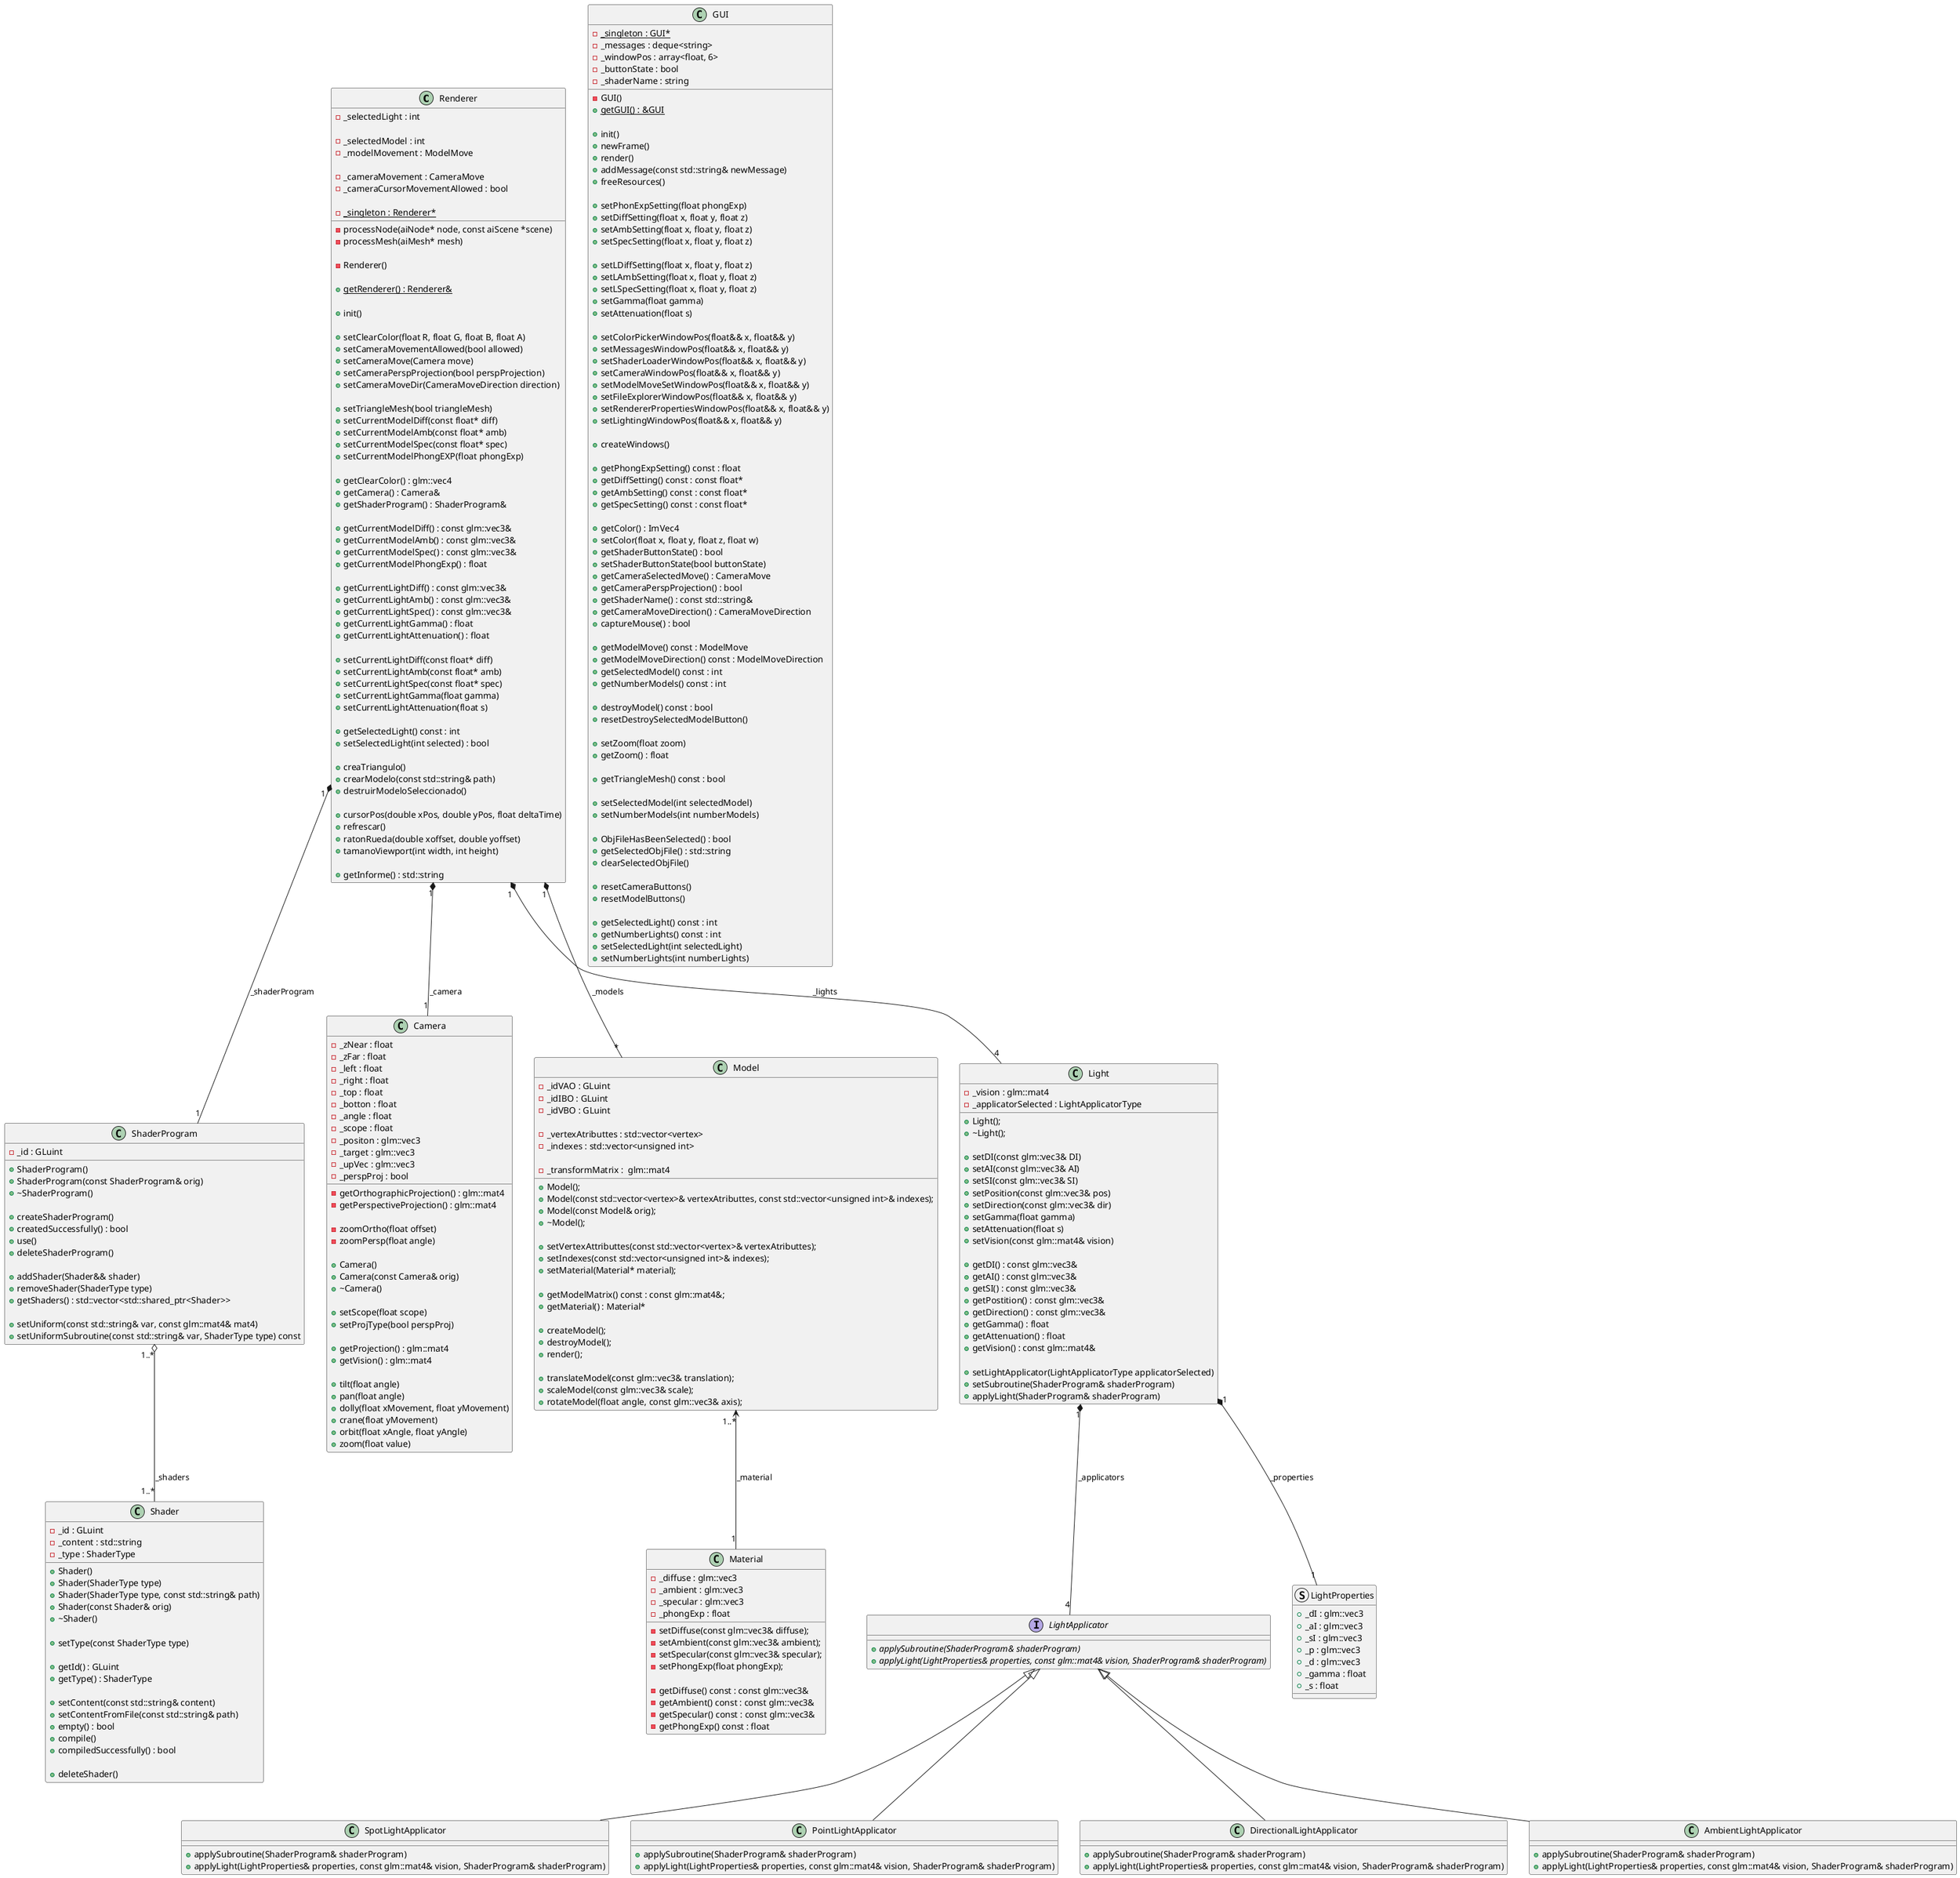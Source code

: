 @startuml
'https://plantuml.com/class-diagram

class Renderer {
    - _selectedLight : int

    - _selectedModel : int
    - _modelMovement : ModelMove

    - _cameraMovement : CameraMove
    - _cameraCursorMovementAllowed : bool

    - {static} _singleton : Renderer*

    - processNode(aiNode* node, const aiScene *scene)
    - processMesh(aiMesh* mesh)

    - Renderer()

    + {static} getRenderer() : Renderer&

    + init()

    + setClearColor(float R, float G, float B, float A)
    + setCameraMovementAllowed(bool allowed)
    + setCameraMove(Camera move)
    + setCameraPerspProjection(bool perspProjection)
    + setCameraMoveDir(CameraMoveDirection direction)

    + setTriangleMesh(bool triangleMesh)
    + setCurrentModelDiff(const float* diff)
    + setCurrentModelAmb(const float* amb)
    + setCurrentModelSpec(const float* spec)
    + setCurrentModelPhongEXP(float phongExp)

    + getClearColor() : glm::vec4
    + getCamera() : Camera&
    + getShaderProgram() : ShaderProgram&

    + getCurrentModelDiff() : const glm::vec3&
    + getCurrentModelAmb() : const glm::vec3&
    + getCurrentModelSpec() : const glm::vec3&
    + getCurrentModelPhongExp() : float

    + getCurrentLightDiff() : const glm::vec3&
    + getCurrentLightAmb() : const glm::vec3&
    + getCurrentLightSpec() : const glm::vec3&
    + getCurrentLightGamma() : float
    + getCurrentLightAttenuation() : float

    + setCurrentLightDiff(const float* diff)
    + setCurrentLightAmb(const float* amb)
    + setCurrentLightSpec(const float* spec)
    + setCurrentLightGamma(float gamma)
    + setCurrentLightAttenuation(float s)

    + getSelectedLight() const : int
    + setSelectedLight(int selected) : bool

    + creaTriangulo()
    + crearModelo(const std::string& path)
    + destruirModeloSeleccionado()

    + cursorPos(double xPos, double yPos, float deltaTime)
    + refrescar()
    + ratonRueda(double xoffset, double yoffset)
    + tamanoViewport(int width, int height)

    + getInforme() : std::string
}

class GUI {
    - {static} _singleton : GUI*
    - GUI()
    - _messages : deque<string>
    - _windowPos : array<float, 6>
    - _buttonState : bool
    - _shaderName : string

    + {static} getGUI() : &GUI

    + init()
    + newFrame()
    + render()
    + addMessage(const std::string& newMessage)
    + freeResources()

    + setPhonExpSetting(float phongExp)
    + setDiffSetting(float x, float y, float z)
    + setAmbSetting(float x, float y, float z)
    + setSpecSetting(float x, float y, float z)

    + setLDiffSetting(float x, float y, float z)
    + setLAmbSetting(float x, float y, float z)
    + setLSpecSetting(float x, float y, float z)
    + setGamma(float gamma)
    + setAttenuation(float s)

    + setColorPickerWindowPos(float&& x, float&& y)
    + setMessagesWindowPos(float&& x, float&& y)
    + setShaderLoaderWindowPos(float&& x, float&& y)
    + setCameraWindowPos(float&& x, float&& y)
    + setModelMoveSetWindowPos(float&& x, float&& y)
    + setFileExplorerWindowPos(float&& x, float&& y)
    + setRendererPropertiesWindowPos(float&& x, float&& y)
    + setLightingWindowPos(float&& x, float&& y)

    + createWindows()

    + getPhongExpSetting() const : float
    + getDiffSetting() const : const float*
    + getAmbSetting() const : const float*
    + getSpecSetting() const : const float*

    + getColor() : ImVec4
    + setColor(float x, float y, float z, float w)
    + getShaderButtonState() : bool
    + setShaderButtonState(bool buttonState)
    + getCameraSelectedMove() : CameraMove
    + getCameraPerspProjection() : bool
    + getShaderName() : const std::string&
    + getCameraMoveDirection() : CameraMoveDirection
    + captureMouse() : bool

    + getModelMove() const : ModelMove
    + getModelMoveDirection() const : ModelMoveDirection
    + getSelectedModel() const : int
    + getNumberModels() const : int

    + destroyModel() const : bool
    + resetDestroySelectedModelButton()

    + setZoom(float zoom)
    + getZoom() : float

    + getTriangleMesh() const : bool

    + setSelectedModel(int selectedModel)
    + setNumberModels(int numberModels)

    + ObjFileHasBeenSelected() : bool
    + getSelectedObjFile() : std::string
    + clearSelectedObjFile()

    + resetCameraButtons()
    + resetModelButtons()

    + getSelectedLight() const : int
    + getNumberLights() const : int
    + setSelectedLight(int selectedLight)
    + setNumberLights(int numberLights)
}

class Shader {
    - _id : GLuint
    - _content : std::string
    - _type : ShaderType

    + Shader()
    + Shader(ShaderType type)
    + Shader(ShaderType type, const std::string& path)
    + Shader(const Shader& orig)
    + ~Shader()

    + setType(const ShaderType type)

    + getId() : GLuint
    + getType() : ShaderType

    + setContent(const std::string& content)
    + setContentFromFile(const std::string& path)
    + empty() : bool
    + compile()
    + compiledSuccessfully() : bool

    + deleteShader()
}

class ShaderProgram {
    - _id : GLuint

    + ShaderProgram()
    + ShaderProgram(const ShaderProgram& orig)
    + ~ShaderProgram()

    + createShaderProgram()
    + createdSuccessfully() : bool
    + use()
    + deleteShaderProgram()

    + addShader(Shader&& shader)
    + removeShader(ShaderType type)
    + getShaders() : std::vector<std::shared_ptr<Shader>>

    + setUniform(const std::string& var, const glm::mat4& mat4)
    + setUniformSubroutine(const std::string& var, ShaderType type) const
}

class Camera {
    - _zNear : float
    - _zFar : float
    - _left : float
    - _right : float
    - _top : float
    - _botton : float
    - _angle : float
    - _scope : float
    - _positon : glm::vec3
    - _target : glm::vec3
    - _upVec : glm::vec3
    - _perspProj : bool

    - getOrthographicProjection() : glm::mat4
    - getPerspectiveProjection() : glm::mat4

    - zoomOrtho(float offset)
    - zoomPersp(float angle)

    + Camera()
    + Camera(const Camera& orig)
    + ~Camera()

    + setScope(float scope)
    + setProjType(bool perspProj)

    + getProjection() : glm::mat4
    + getVision() : glm::mat4

    + tilt(float angle)
    + pan(float angle)
    + dolly(float xMovement, float yMovement)
    + crane(float yMovement)
    + orbit(float xAngle, float yAngle)
    + zoom(float value)
}

class Model {
        - _idVAO : GLuint
        - _idIBO : GLuint
        - _idVBO : GLuint

        - _vertexAtributtes : std::vector<vertex>
        - _indexes : std::vector<unsigned int>

        - _transformMatrix :  glm::mat4

        + Model();
        + Model(const std::vector<vertex>& vertexAtributtes, const std::vector<unsigned int>& indexes);
        + Model(const Model& orig);
        + ~Model();

        + setVertexAttributtes(const std::vector<vertex>& vertexAtributtes);
        + setIndexes(const std::vector<unsigned int>& indexes);
        + setMaterial(Material* material);

        + getModelMatrix() const : const glm::mat4&;
        + getMaterial() : Material*

        + createModel();
        + destroyModel();
        + render();

        + translateModel(const glm::vec3& translation);
        + scaleModel(const glm::vec3& scale);
        + rotateModel(float angle, const glm::vec3& axis);
}

class Material {
        - _diffuse : glm::vec3
        - _ambient : glm::vec3
        - _specular : glm::vec3
        - _phongExp : float

        - setDiffuse(const glm::vec3& diffuse);
        - setAmbient(const glm::vec3& ambient);
        - setSpecular(const glm::vec3& specular);
        - setPhongExp(float phongExp);

        - getDiffuse() const : const glm::vec3&
        - getAmbient() const : const glm::vec3&
        - getSpecular() const : const glm::vec3&
        - getPhongExp() const : float
}

interface LightApplicator {
    + {abstract} applySubroutine(ShaderProgram& shaderProgram)
    + {abstract} applyLight(LightProperties& properties, const glm::mat4& vision, ShaderProgram& shaderProgram)
}

class SpotLightApplicator {
    + applySubroutine(ShaderProgram& shaderProgram)
    + applyLight(LightProperties& properties, const glm::mat4& vision, ShaderProgram& shaderProgram)
}

class PointLightApplicator {
    + applySubroutine(ShaderProgram& shaderProgram)
    + applyLight(LightProperties& properties, const glm::mat4& vision, ShaderProgram& shaderProgram)
}

class DirectionalLightApplicator {
    + applySubroutine(ShaderProgram& shaderProgram)
    + applyLight(LightProperties& properties, const glm::mat4& vision, ShaderProgram& shaderProgram)
}

class AmbientLightApplicator {
    + applySubroutine(ShaderProgram& shaderProgram)
    + applyLight(LightProperties& properties, const glm::mat4& vision, ShaderProgram& shaderProgram)
}

class Light {
    - _vision : glm::mat4
    - _applicatorSelected : LightApplicatorType

    + Light();
    + ~Light();

    + setDI(const glm::vec3& DI)
    + setAI(const glm::vec3& AI)
    + setSI(const glm::vec3& SI)
    + setPosition(const glm::vec3& pos)
    + setDirection(const glm::vec3& dir)
    + setGamma(float gamma)
    + setAttenuation(float s)
    + setVision(const glm::mat4& vision)

    + getDI() : const glm::vec3&
    + getAI() : const glm::vec3&
    + getSI() : const glm::vec3&
    + getPostition() : const glm::vec3&
    + getDirection() : const glm::vec3&
    + getGamma() : float
    + getAttenuation() : float
    + getVision() : const glm::mat4&

    + setLightApplicator(LightApplicatorType applicatorSelected)
    + setSubroutine(ShaderProgram& shaderProgram)
    + applyLight(ShaderProgram& shaderProgram)
}

struct LightProperties {
    + _dI : glm::vec3
    + _aI : glm::vec3
    + _sI : glm::vec3
    + _p : glm::vec3
    + _d : glm::vec3
    + _gamma : float
    + _s : float
}

LightApplicator <|-- SpotLightApplicator
LightApplicator <|-- PointLightApplicator
LightApplicator <|-- AmbientLightApplicator
LightApplicator <|-- DirectionalLightApplicator

Light "1" *-- "1" LightProperties : _properties
Light "1" *-- "4" LightApplicator : _applicators
Model "1..*" <-- "1" Material : _material
ShaderProgram "1..*" o-- "1..*" Shader : _shaders
Renderer "1" *-- "1" ShaderProgram : _shaderProgram
Renderer "1" *-- "*" Model : _models
Renderer "1" *-- "1" Camera : _camera
Renderer "1" *-- "4" Light : _lights

@enduml